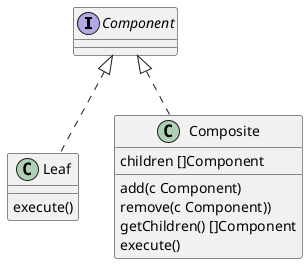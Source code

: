 @startuml factory
scale 1

interface Component{}

class Leaf{
    execute()
}

class Composite{
    children []Component
    add(c Component)
    remove(c Component))
    getChildren() []Component
    execute()
}

Component <|.. Leaf
Component <|.. Composite

@enduml